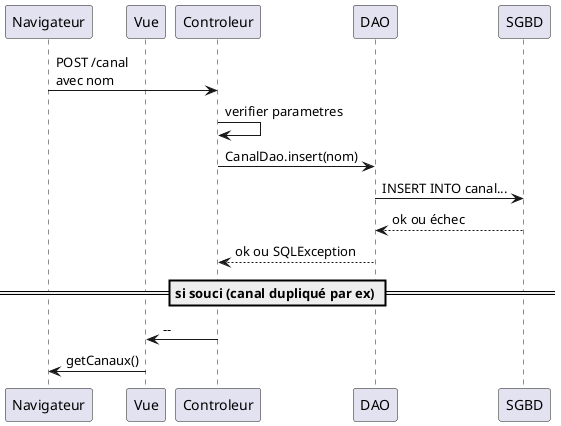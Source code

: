@startuml
participant Navigateur
participant Vue

Navigateur -> Controleur: POST /canal\navec nom
Controleur -> Controleur: verifier parametres
Controleur -> DAO: CanalDao.insert(nom)
DAO -> SGBD: INSERT INTO canal...
SGBD --> DAO: ok ou échec
DAO --> Controleur: ok ou SQLException
== si souci (canal dupliqué par ex) ==
Controleur -> Vue: --
Vue -> Navigateur: getCanaux()

@enduml